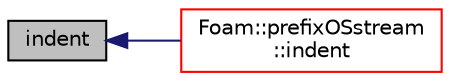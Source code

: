 digraph "indent"
{
  bgcolor="transparent";
  edge [fontname="Helvetica",fontsize="10",labelfontname="Helvetica",labelfontsize="10"];
  node [fontname="Helvetica",fontsize="10",shape=record];
  rankdir="LR";
  Node497 [label="indent",height=0.2,width=0.4,color="black", fillcolor="grey75", style="filled", fontcolor="black"];
  Node497 -> Node498 [dir="back",color="midnightblue",fontsize="10",style="solid",fontname="Helvetica"];
  Node498 [label="Foam::prefixOSstream\l::indent",height=0.2,width=0.4,color="red",URL="$a27401.html#a189eba34a209327583f582f69ce4dfe4",tooltip="Add indentation characters. "];
}
